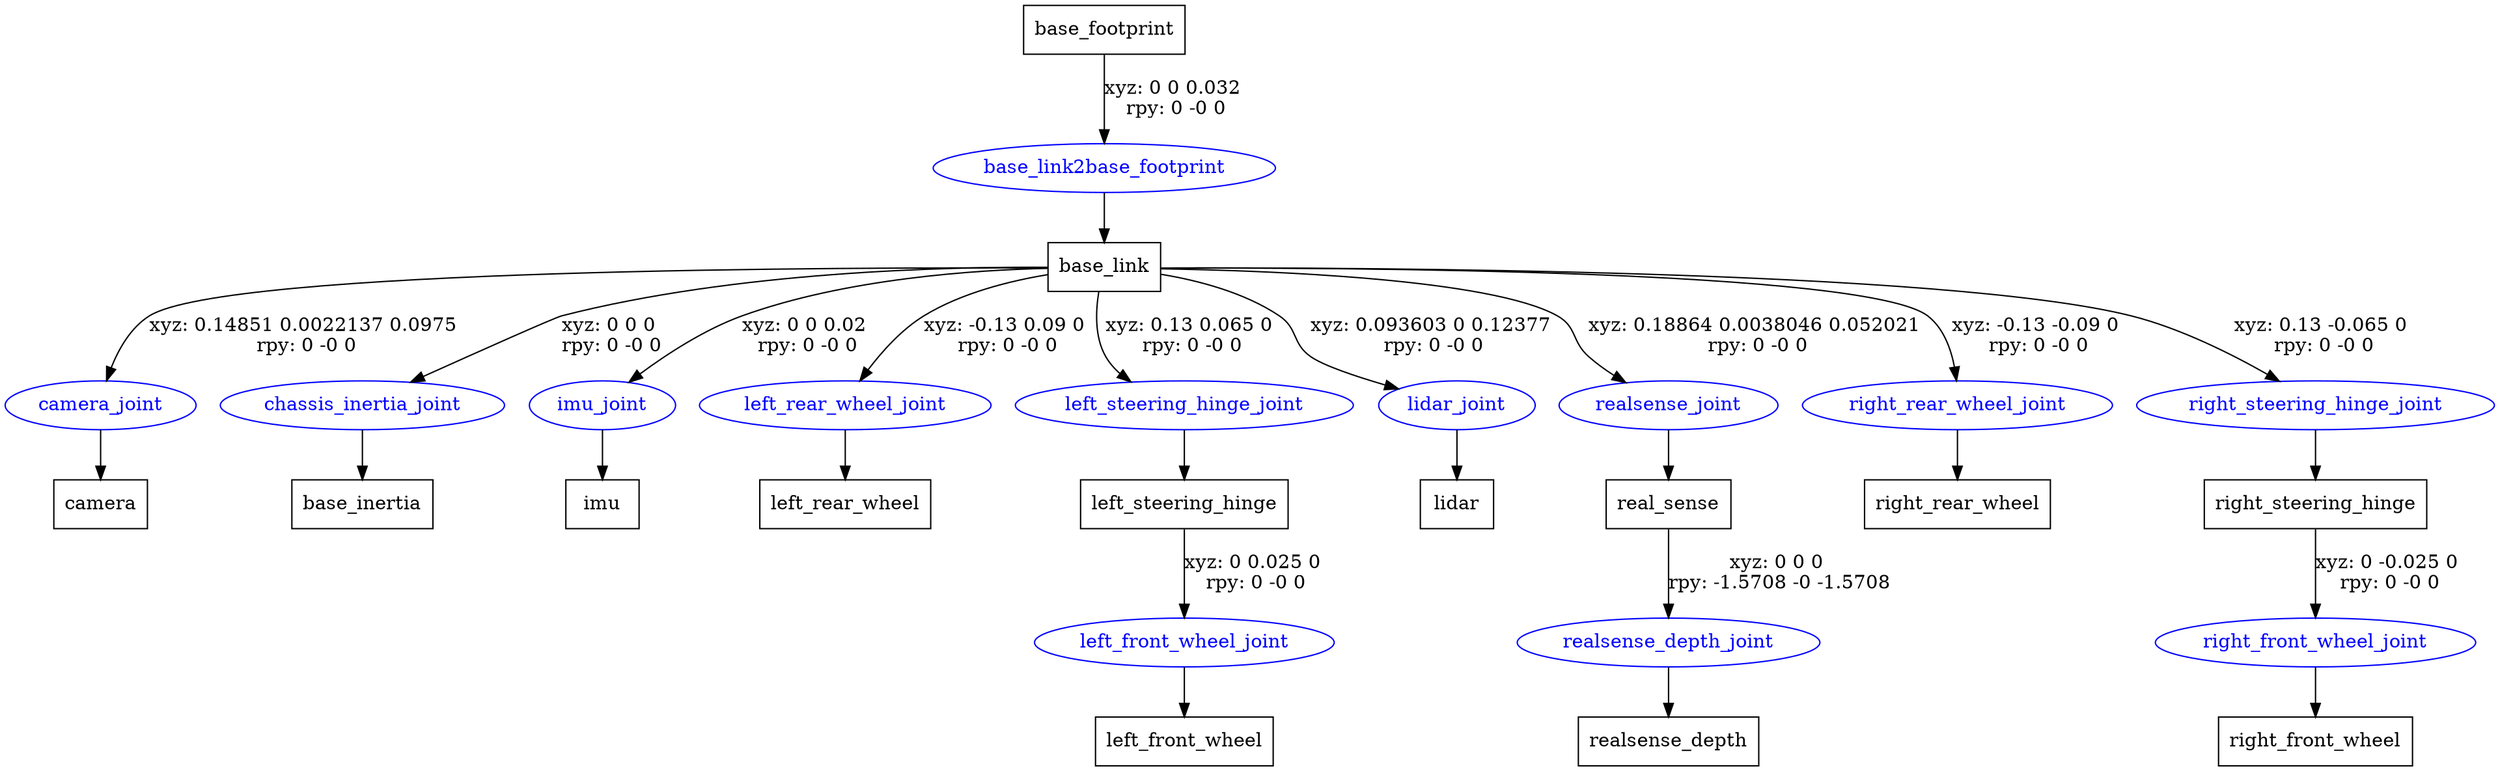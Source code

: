 digraph G {
node [shape=box];
"base_footprint" [label="base_footprint"];
"base_link" [label="base_link"];
"camera" [label="camera"];
"base_inertia" [label="base_inertia"];
"imu" [label="imu"];
"left_rear_wheel" [label="left_rear_wheel"];
"left_steering_hinge" [label="left_steering_hinge"];
"left_front_wheel" [label="left_front_wheel"];
"lidar" [label="lidar"];
"real_sense" [label="real_sense"];
"realsense_depth" [label="realsense_depth"];
"right_rear_wheel" [label="right_rear_wheel"];
"right_steering_hinge" [label="right_steering_hinge"];
"right_front_wheel" [label="right_front_wheel"];
node [shape=ellipse, color=blue, fontcolor=blue];
"base_footprint" -> "base_link2base_footprint" [label="xyz: 0 0 0.032 \nrpy: 0 -0 0"]
"base_link2base_footprint" -> "base_link"
"base_link" -> "camera_joint" [label="xyz: 0.14851 0.0022137 0.0975 \nrpy: 0 -0 0"]
"camera_joint" -> "camera"
"base_link" -> "chassis_inertia_joint" [label="xyz: 0 0 0 \nrpy: 0 -0 0"]
"chassis_inertia_joint" -> "base_inertia"
"base_link" -> "imu_joint" [label="xyz: 0 0 0.02 \nrpy: 0 -0 0"]
"imu_joint" -> "imu"
"base_link" -> "left_rear_wheel_joint" [label="xyz: -0.13 0.09 0 \nrpy: 0 -0 0"]
"left_rear_wheel_joint" -> "left_rear_wheel"
"base_link" -> "left_steering_hinge_joint" [label="xyz: 0.13 0.065 0 \nrpy: 0 -0 0"]
"left_steering_hinge_joint" -> "left_steering_hinge"
"left_steering_hinge" -> "left_front_wheel_joint" [label="xyz: 0 0.025 0 \nrpy: 0 -0 0"]
"left_front_wheel_joint" -> "left_front_wheel"
"base_link" -> "lidar_joint" [label="xyz: 0.093603 0 0.12377 \nrpy: 0 -0 0"]
"lidar_joint" -> "lidar"
"base_link" -> "realsense_joint" [label="xyz: 0.18864 0.0038046 0.052021 \nrpy: 0 -0 0"]
"realsense_joint" -> "real_sense"
"real_sense" -> "realsense_depth_joint" [label="xyz: 0 0 0 \nrpy: -1.5708 -0 -1.5708"]
"realsense_depth_joint" -> "realsense_depth"
"base_link" -> "right_rear_wheel_joint" [label="xyz: -0.13 -0.09 0 \nrpy: 0 -0 0"]
"right_rear_wheel_joint" -> "right_rear_wheel"
"base_link" -> "right_steering_hinge_joint" [label="xyz: 0.13 -0.065 0 \nrpy: 0 -0 0"]
"right_steering_hinge_joint" -> "right_steering_hinge"
"right_steering_hinge" -> "right_front_wheel_joint" [label="xyz: 0 -0.025 0 \nrpy: 0 -0 0"]
"right_front_wheel_joint" -> "right_front_wheel"
}
